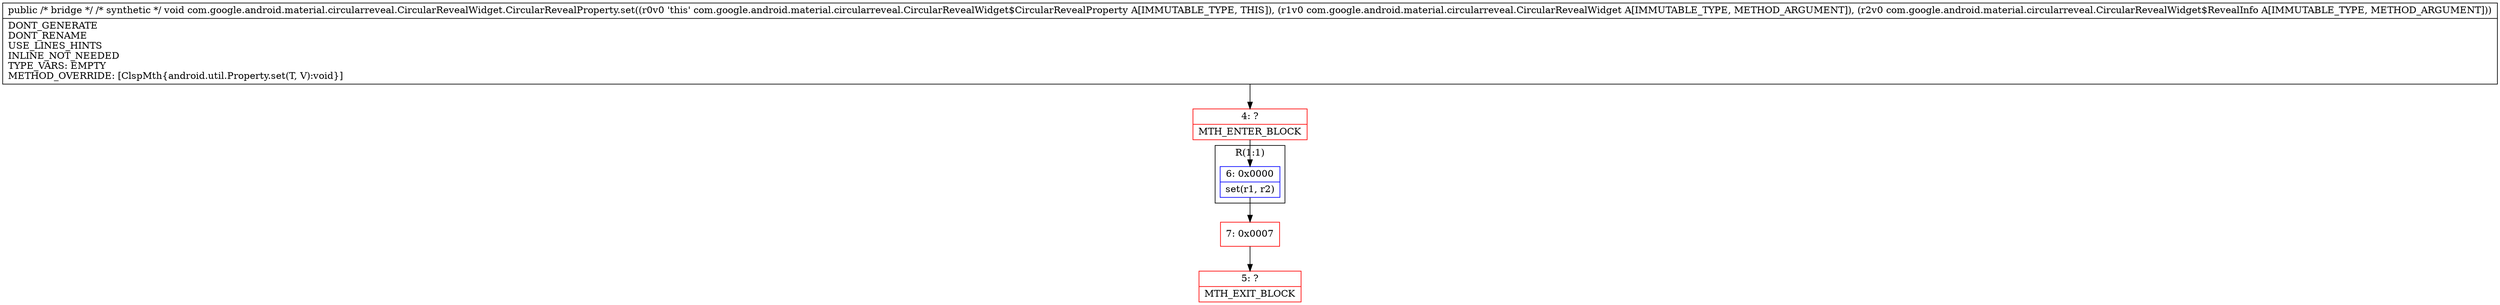 digraph "CFG forcom.google.android.material.circularreveal.CircularRevealWidget.CircularRevealProperty.set(Ljava\/lang\/Object;Ljava\/lang\/Object;)V" {
subgraph cluster_Region_367293439 {
label = "R(1:1)";
node [shape=record,color=blue];
Node_6 [shape=record,label="{6\:\ 0x0000|set(r1, r2)\l}"];
}
Node_4 [shape=record,color=red,label="{4\:\ ?|MTH_ENTER_BLOCK\l}"];
Node_7 [shape=record,color=red,label="{7\:\ 0x0007}"];
Node_5 [shape=record,color=red,label="{5\:\ ?|MTH_EXIT_BLOCK\l}"];
MethodNode[shape=record,label="{public \/* bridge *\/ \/* synthetic *\/ void com.google.android.material.circularreveal.CircularRevealWidget.CircularRevealProperty.set((r0v0 'this' com.google.android.material.circularreveal.CircularRevealWidget$CircularRevealProperty A[IMMUTABLE_TYPE, THIS]), (r1v0 com.google.android.material.circularreveal.CircularRevealWidget A[IMMUTABLE_TYPE, METHOD_ARGUMENT]), (r2v0 com.google.android.material.circularreveal.CircularRevealWidget$RevealInfo A[IMMUTABLE_TYPE, METHOD_ARGUMENT]))  | DONT_GENERATE\lDONT_RENAME\lUSE_LINES_HINTS\lINLINE_NOT_NEEDED\lTYPE_VARS: EMPTY\lMETHOD_OVERRIDE: [ClspMth\{android.util.Property.set(T, V):void\}]\l}"];
MethodNode -> Node_4;Node_6 -> Node_7;
Node_4 -> Node_6;
Node_7 -> Node_5;
}

